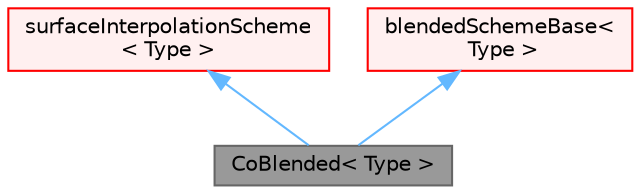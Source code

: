 digraph "CoBlended&lt; Type &gt;"
{
 // LATEX_PDF_SIZE
  bgcolor="transparent";
  edge [fontname=Helvetica,fontsize=10,labelfontname=Helvetica,labelfontsize=10];
  node [fontname=Helvetica,fontsize=10,shape=box,height=0.2,width=0.4];
  Node1 [id="Node000001",label="CoBlended\< Type \>",height=0.2,width=0.4,color="gray40", fillcolor="grey60", style="filled", fontcolor="black",tooltip="Two-scheme Courant number based blending differencing scheme."];
  Node2 -> Node1 [id="edge1_Node000001_Node000002",dir="back",color="steelblue1",style="solid",tooltip=" "];
  Node2 [id="Node000002",label="surfaceInterpolationScheme\l\< Type \>",height=0.2,width=0.4,color="red", fillcolor="#FFF0F0", style="filled",URL="$classFoam_1_1surfaceInterpolationScheme.html",tooltip="Abstract base class for surface interpolation schemes."];
  Node4 -> Node1 [id="edge2_Node000001_Node000004",dir="back",color="steelblue1",style="solid",tooltip=" "];
  Node4 [id="Node000004",label="blendedSchemeBase\<\l Type \>",height=0.2,width=0.4,color="red", fillcolor="#FFF0F0", style="filled",URL="$classFoam_1_1blendedSchemeBase.html",tooltip="Base class for blended schemes to provide access to the blending factor surface field."];
}
